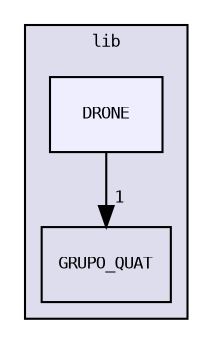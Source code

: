 digraph "lib/DRONE" {
  bgcolor=transparent;
  compound=true
  node [ fontsize="8", fontname="DejaVuSansMono"];
  edge [ labelfontsize="8", labelfontname="DejaVuSansMono"];
  subgraph clusterdir_97aefd0d527b934f1d99a682da8fe6a9 {
    graph [ bgcolor="#ddddee", pencolor="black", label="lib" fontname="DejaVuSansMono", fontsize="8", URL="dir_97aefd0d527b934f1d99a682da8fe6a9.html"]
  dir_12ce51c2f27d7b7c42f475577e8e188a [shape=box label="GRUPO_QUAT" URL="dir_12ce51c2f27d7b7c42f475577e8e188a.html"];
  dir_e938b59efd27c0d7e7402c87a3faf3f8 [shape=box, label="DRONE", style="filled", fillcolor="#eeeeff", pencolor="black", URL="dir_e938b59efd27c0d7e7402c87a3faf3f8.html"];
  }
  dir_e938b59efd27c0d7e7402c87a3faf3f8->dir_12ce51c2f27d7b7c42f475577e8e188a [headlabel="1", labeldistance=1.5 headhref="dir_000003_000005.html"];
}
